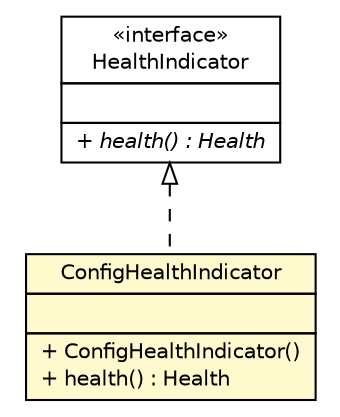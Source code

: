 #!/usr/local/bin/dot
#
# Class diagram 
# Generated by UMLGraph version R5_6-24-gf6e263 (http://www.umlgraph.org/)
#

digraph G {
	edge [fontname="Helvetica",fontsize=10,labelfontname="Helvetica",labelfontsize=10];
	node [fontname="Helvetica",fontsize=10,shape=plaintext];
	nodesep=0.25;
	ranksep=0.5;
	// com.yirendai.oss.environment.configserver.ConfigHealthIndicator
	c228 [label=<<table title="com.yirendai.oss.environment.configserver.ConfigHealthIndicator" border="0" cellborder="1" cellspacing="0" cellpadding="2" port="p" bgcolor="lemonChiffon" href="./ConfigHealthIndicator.html">
		<tr><td><table border="0" cellspacing="0" cellpadding="1">
<tr><td align="center" balign="center"> ConfigHealthIndicator </td></tr>
		</table></td></tr>
		<tr><td><table border="0" cellspacing="0" cellpadding="1">
<tr><td align="left" balign="left">  </td></tr>
		</table></td></tr>
		<tr><td><table border="0" cellspacing="0" cellpadding="1">
<tr><td align="left" balign="left"> + ConfigHealthIndicator() </td></tr>
<tr><td align="left" balign="left"> + health() : Health </td></tr>
		</table></td></tr>
		</table>>, URL="./ConfigHealthIndicator.html", fontname="Helvetica", fontcolor="black", fontsize=10.0];
	//com.yirendai.oss.environment.configserver.ConfigHealthIndicator implements org.springframework.boot.actuate.health.HealthIndicator
	c251:p -> c228:p [dir=back,arrowtail=empty,style=dashed];
	// org.springframework.boot.actuate.health.HealthIndicator
	c251 [label=<<table title="org.springframework.boot.actuate.health.HealthIndicator" border="0" cellborder="1" cellspacing="0" cellpadding="2" port="p" href="http://java.sun.com/j2se/1.4.2/docs/api/org/springframework/boot/actuate/health/HealthIndicator.html">
		<tr><td><table border="0" cellspacing="0" cellpadding="1">
<tr><td align="center" balign="center"> &#171;interface&#187; </td></tr>
<tr><td align="center" balign="center"> HealthIndicator </td></tr>
		</table></td></tr>
		<tr><td><table border="0" cellspacing="0" cellpadding="1">
<tr><td align="left" balign="left">  </td></tr>
		</table></td></tr>
		<tr><td><table border="0" cellspacing="0" cellpadding="1">
<tr><td align="left" balign="left"><font face="Helvetica-Oblique" point-size="10.0"> + health() : Health </font></td></tr>
		</table></td></tr>
		</table>>, URL="http://java.sun.com/j2se/1.4.2/docs/api/org/springframework/boot/actuate/health/HealthIndicator.html", fontname="Helvetica", fontcolor="black", fontsize=10.0];
}

